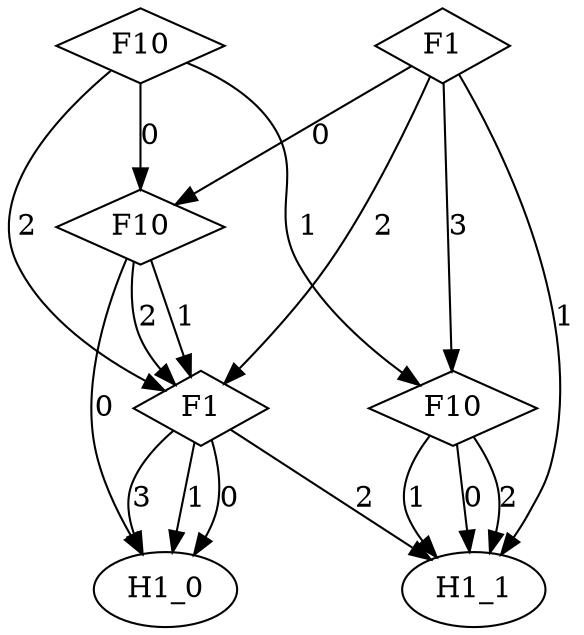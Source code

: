 digraph {
node [label=H1_0,style=""] H1_0
node [label=H1_1,style=""] H1_1
node [label=H1_0,style=""] H1_0
node [label=H1_0,style=""] H1_0
node [label=H1_0,style=""] H1_0
node [label=H1_1,style=""] H1_1
node [label=H1_1,style=""] H1_1
node [label=H1_1,style=""] H1_1
node [label=H1_1,style=""] H1_1
node [label=F1,shape="diamond",style=""] 4
node [label=F10,shape="diamond",style=""] 3
node [label=F10,shape="diamond",style=""] 2
node [label=F10,shape="diamond",style=""] 1
node [label=F1,shape="diamond",style=""] 0

4 -> H1_0 [label="3"]
4 -> H1_1 [label="2"]
4 -> H1_0 [label="1"]
4 -> H1_0 [label="0"]
3 -> 4 [label="2"]
3 -> 4 [label="1"]
3 -> H1_0 [label="0"]
2 -> H1_1 [label="2"]
2 -> H1_1 [label="1"]
2 -> H1_1 [label="0"]
1 -> 4 [label="2"]
1 -> 2 [label="1"]
1 -> 3 [label="0"]
0 -> 2 [label="3"]
0 -> 4 [label="2"]
0 -> H1_1 [label="1"]
0 -> 3 [label="0"]
}
